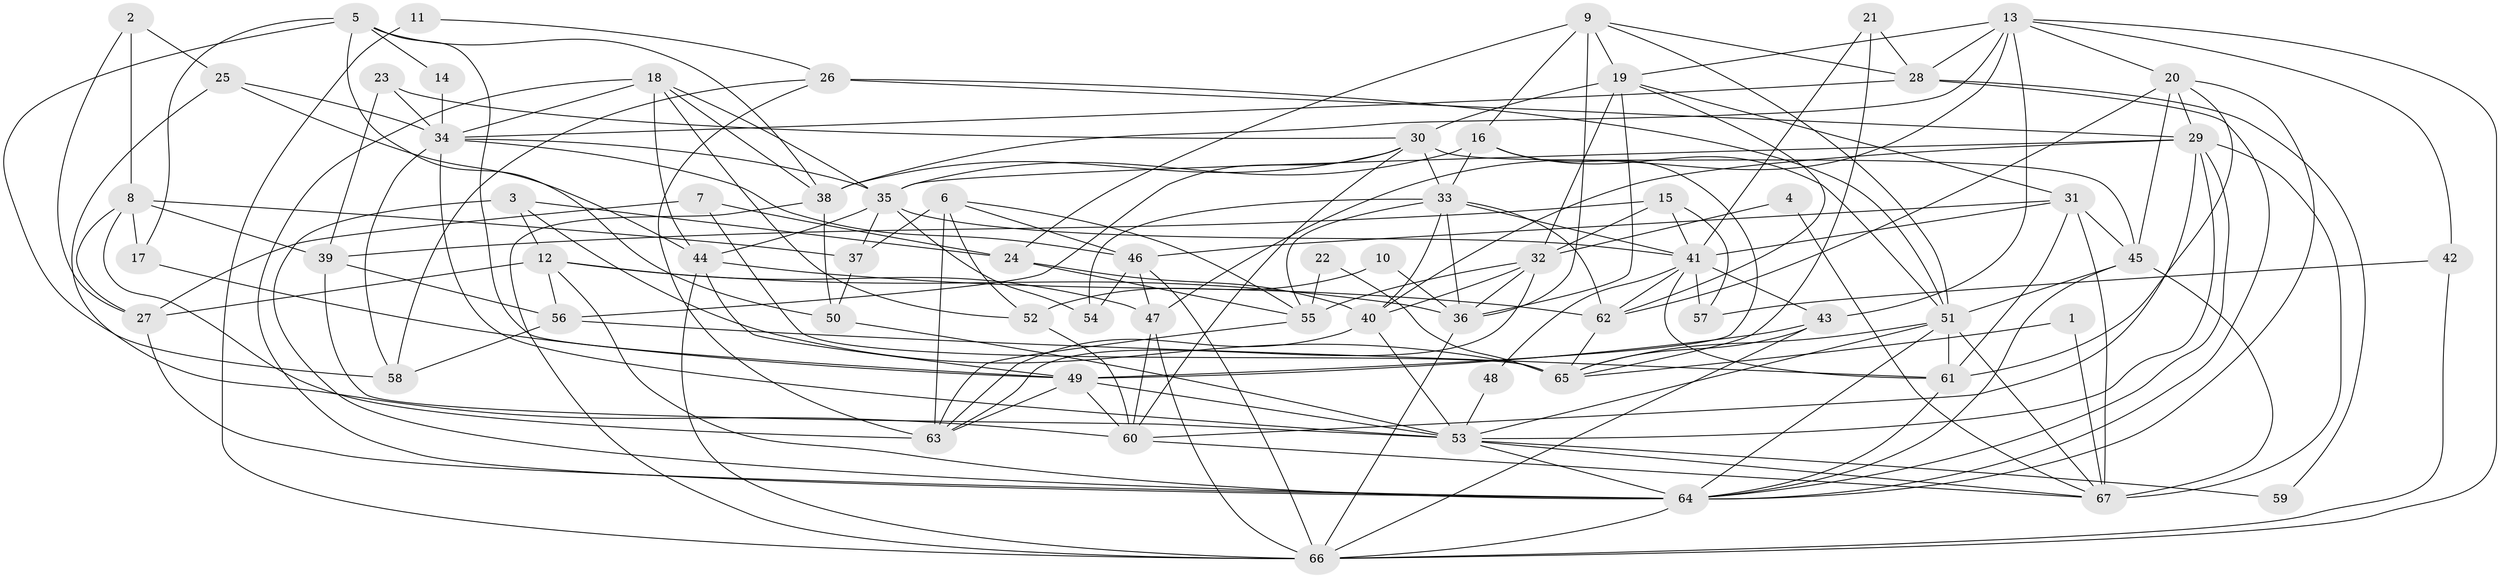 // original degree distribution, {2: 0.14285714285714285, 3: 0.2631578947368421, 6: 0.09774436090225563, 5: 0.20300751879699247, 4: 0.24812030075187969, 7: 0.03007518796992481, 8: 0.015037593984962405}
// Generated by graph-tools (version 1.1) at 2025/50/03/09/25 03:50:03]
// undirected, 67 vertices, 184 edges
graph export_dot {
graph [start="1"]
  node [color=gray90,style=filled];
  1;
  2;
  3;
  4;
  5;
  6;
  7;
  8;
  9;
  10;
  11;
  12;
  13;
  14;
  15;
  16;
  17;
  18;
  19;
  20;
  21;
  22;
  23;
  24;
  25;
  26;
  27;
  28;
  29;
  30;
  31;
  32;
  33;
  34;
  35;
  36;
  37;
  38;
  39;
  40;
  41;
  42;
  43;
  44;
  45;
  46;
  47;
  48;
  49;
  50;
  51;
  52;
  53;
  54;
  55;
  56;
  57;
  58;
  59;
  60;
  61;
  62;
  63;
  64;
  65;
  66;
  67;
  1 -- 65 [weight=1.0];
  1 -- 67 [weight=1.0];
  2 -- 8 [weight=1.0];
  2 -- 25 [weight=1.0];
  2 -- 27 [weight=1.0];
  3 -- 12 [weight=1.0];
  3 -- 24 [weight=1.0];
  3 -- 64 [weight=1.0];
  3 -- 65 [weight=1.0];
  4 -- 32 [weight=1.0];
  4 -- 67 [weight=1.0];
  5 -- 14 [weight=1.0];
  5 -- 17 [weight=1.0];
  5 -- 38 [weight=1.0];
  5 -- 49 [weight=1.0];
  5 -- 50 [weight=1.0];
  5 -- 58 [weight=1.0];
  6 -- 37 [weight=2.0];
  6 -- 46 [weight=1.0];
  6 -- 52 [weight=1.0];
  6 -- 55 [weight=1.0];
  6 -- 63 [weight=2.0];
  7 -- 24 [weight=1.0];
  7 -- 27 [weight=1.0];
  7 -- 65 [weight=1.0];
  8 -- 17 [weight=1.0];
  8 -- 27 [weight=1.0];
  8 -- 37 [weight=1.0];
  8 -- 39 [weight=1.0];
  8 -- 63 [weight=1.0];
  9 -- 16 [weight=1.0];
  9 -- 19 [weight=1.0];
  9 -- 24 [weight=1.0];
  9 -- 28 [weight=1.0];
  9 -- 36 [weight=1.0];
  9 -- 51 [weight=1.0];
  10 -- 36 [weight=1.0];
  10 -- 52 [weight=1.0];
  11 -- 26 [weight=1.0];
  11 -- 66 [weight=1.0];
  12 -- 27 [weight=1.0];
  12 -- 36 [weight=1.0];
  12 -- 47 [weight=1.0];
  12 -- 56 [weight=1.0];
  12 -- 64 [weight=2.0];
  13 -- 19 [weight=1.0];
  13 -- 20 [weight=1.0];
  13 -- 28 [weight=1.0];
  13 -- 38 [weight=1.0];
  13 -- 42 [weight=1.0];
  13 -- 43 [weight=1.0];
  13 -- 47 [weight=1.0];
  13 -- 66 [weight=1.0];
  14 -- 34 [weight=1.0];
  15 -- 32 [weight=1.0];
  15 -- 39 [weight=1.0];
  15 -- 41 [weight=1.0];
  15 -- 57 [weight=1.0];
  16 -- 33 [weight=1.0];
  16 -- 35 [weight=1.0];
  16 -- 49 [weight=1.0];
  16 -- 51 [weight=1.0];
  17 -- 49 [weight=1.0];
  18 -- 34 [weight=1.0];
  18 -- 35 [weight=1.0];
  18 -- 38 [weight=1.0];
  18 -- 44 [weight=1.0];
  18 -- 52 [weight=1.0];
  18 -- 64 [weight=1.0];
  19 -- 30 [weight=1.0];
  19 -- 31 [weight=1.0];
  19 -- 32 [weight=1.0];
  19 -- 36 [weight=1.0];
  19 -- 62 [weight=1.0];
  20 -- 29 [weight=1.0];
  20 -- 45 [weight=1.0];
  20 -- 61 [weight=1.0];
  20 -- 62 [weight=1.0];
  20 -- 64 [weight=1.0];
  21 -- 28 [weight=1.0];
  21 -- 41 [weight=1.0];
  21 -- 65 [weight=1.0];
  22 -- 55 [weight=1.0];
  22 -- 65 [weight=1.0];
  23 -- 30 [weight=1.0];
  23 -- 34 [weight=1.0];
  23 -- 39 [weight=1.0];
  24 -- 40 [weight=1.0];
  24 -- 55 [weight=1.0];
  25 -- 34 [weight=1.0];
  25 -- 44 [weight=1.0];
  25 -- 60 [weight=1.0];
  26 -- 29 [weight=1.0];
  26 -- 51 [weight=1.0];
  26 -- 58 [weight=1.0];
  26 -- 63 [weight=1.0];
  27 -- 64 [weight=2.0];
  28 -- 34 [weight=1.0];
  28 -- 59 [weight=1.0];
  28 -- 64 [weight=1.0];
  29 -- 35 [weight=1.0];
  29 -- 40 [weight=1.0];
  29 -- 53 [weight=1.0];
  29 -- 60 [weight=1.0];
  29 -- 64 [weight=1.0];
  29 -- 67 [weight=1.0];
  30 -- 33 [weight=1.0];
  30 -- 38 [weight=1.0];
  30 -- 45 [weight=1.0];
  30 -- 56 [weight=1.0];
  30 -- 60 [weight=1.0];
  31 -- 41 [weight=1.0];
  31 -- 45 [weight=1.0];
  31 -- 46 [weight=1.0];
  31 -- 61 [weight=1.0];
  31 -- 67 [weight=1.0];
  32 -- 36 [weight=1.0];
  32 -- 40 [weight=1.0];
  32 -- 55 [weight=1.0];
  32 -- 63 [weight=1.0];
  33 -- 36 [weight=1.0];
  33 -- 40 [weight=1.0];
  33 -- 41 [weight=1.0];
  33 -- 54 [weight=1.0];
  33 -- 55 [weight=1.0];
  33 -- 62 [weight=1.0];
  34 -- 35 [weight=1.0];
  34 -- 46 [weight=1.0];
  34 -- 53 [weight=1.0];
  34 -- 58 [weight=1.0];
  35 -- 37 [weight=1.0];
  35 -- 41 [weight=1.0];
  35 -- 44 [weight=1.0];
  35 -- 54 [weight=1.0];
  36 -- 66 [weight=1.0];
  37 -- 50 [weight=1.0];
  38 -- 50 [weight=1.0];
  38 -- 66 [weight=1.0];
  39 -- 53 [weight=1.0];
  39 -- 56 [weight=1.0];
  40 -- 53 [weight=1.0];
  40 -- 63 [weight=1.0];
  41 -- 43 [weight=1.0];
  41 -- 48 [weight=1.0];
  41 -- 57 [weight=1.0];
  41 -- 61 [weight=1.0];
  41 -- 62 [weight=1.0];
  42 -- 57 [weight=1.0];
  42 -- 66 [weight=1.0];
  43 -- 49 [weight=1.0];
  43 -- 65 [weight=1.0];
  43 -- 66 [weight=1.0];
  44 -- 49 [weight=1.0];
  44 -- 62 [weight=1.0];
  44 -- 66 [weight=1.0];
  45 -- 51 [weight=1.0];
  45 -- 64 [weight=1.0];
  45 -- 67 [weight=1.0];
  46 -- 47 [weight=1.0];
  46 -- 54 [weight=1.0];
  46 -- 66 [weight=1.0];
  47 -- 60 [weight=1.0];
  47 -- 66 [weight=1.0];
  48 -- 53 [weight=1.0];
  49 -- 53 [weight=2.0];
  49 -- 60 [weight=1.0];
  49 -- 63 [weight=1.0];
  50 -- 53 [weight=1.0];
  51 -- 53 [weight=1.0];
  51 -- 61 [weight=1.0];
  51 -- 64 [weight=1.0];
  51 -- 65 [weight=1.0];
  51 -- 67 [weight=1.0];
  52 -- 60 [weight=2.0];
  53 -- 59 [weight=1.0];
  53 -- 64 [weight=1.0];
  53 -- 67 [weight=1.0];
  55 -- 63 [weight=1.0];
  56 -- 58 [weight=1.0];
  56 -- 61 [weight=1.0];
  60 -- 67 [weight=1.0];
  61 -- 64 [weight=1.0];
  62 -- 65 [weight=1.0];
  64 -- 66 [weight=1.0];
}
